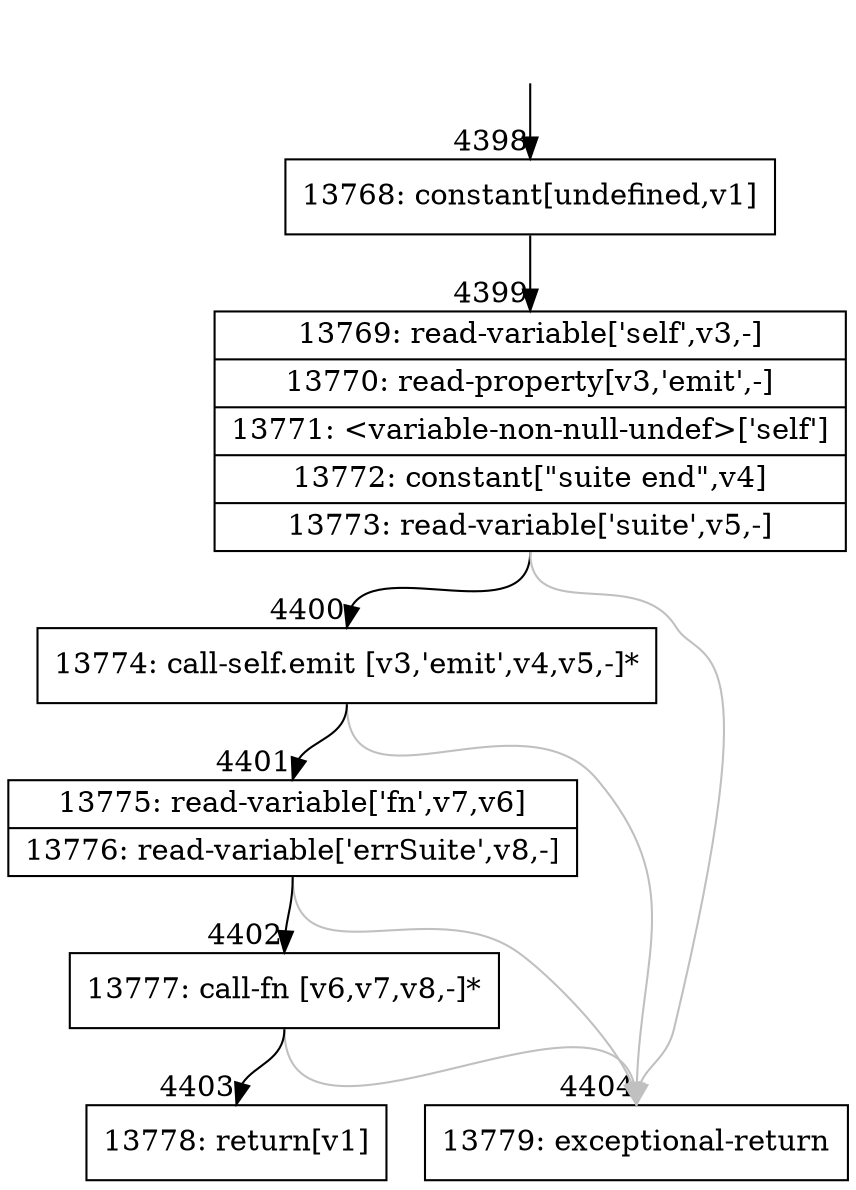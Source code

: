 digraph {
rankdir="TD"
BB_entry395[shape=none,label=""];
BB_entry395 -> BB4398 [tailport=s, headport=n, headlabel="    4398"]
BB4398 [shape=record label="{13768: constant[undefined,v1]}" ] 
BB4398 -> BB4399 [tailport=s, headport=n, headlabel="      4399"]
BB4399 [shape=record label="{13769: read-variable['self',v3,-]|13770: read-property[v3,'emit',-]|13771: \<variable-non-null-undef\>['self']|13772: constant[\"suite end\",v4]|13773: read-variable['suite',v5,-]}" ] 
BB4399 -> BB4400 [tailport=s, headport=n, headlabel="      4400"]
BB4399 -> BB4404 [tailport=s, headport=n, color=gray, headlabel="      4404"]
BB4400 [shape=record label="{13774: call-self.emit [v3,'emit',v4,v5,-]*}" ] 
BB4400 -> BB4401 [tailport=s, headport=n, headlabel="      4401"]
BB4400 -> BB4404 [tailport=s, headport=n, color=gray]
BB4401 [shape=record label="{13775: read-variable['fn',v7,v6]|13776: read-variable['errSuite',v8,-]}" ] 
BB4401 -> BB4402 [tailport=s, headport=n, headlabel="      4402"]
BB4401 -> BB4404 [tailport=s, headport=n, color=gray]
BB4402 [shape=record label="{13777: call-fn [v6,v7,v8,-]*}" ] 
BB4402 -> BB4403 [tailport=s, headport=n, headlabel="      4403"]
BB4402 -> BB4404 [tailport=s, headport=n, color=gray]
BB4403 [shape=record label="{13778: return[v1]}" ] 
BB4404 [shape=record label="{13779: exceptional-return}" ] 
//#$~ 5132
}
